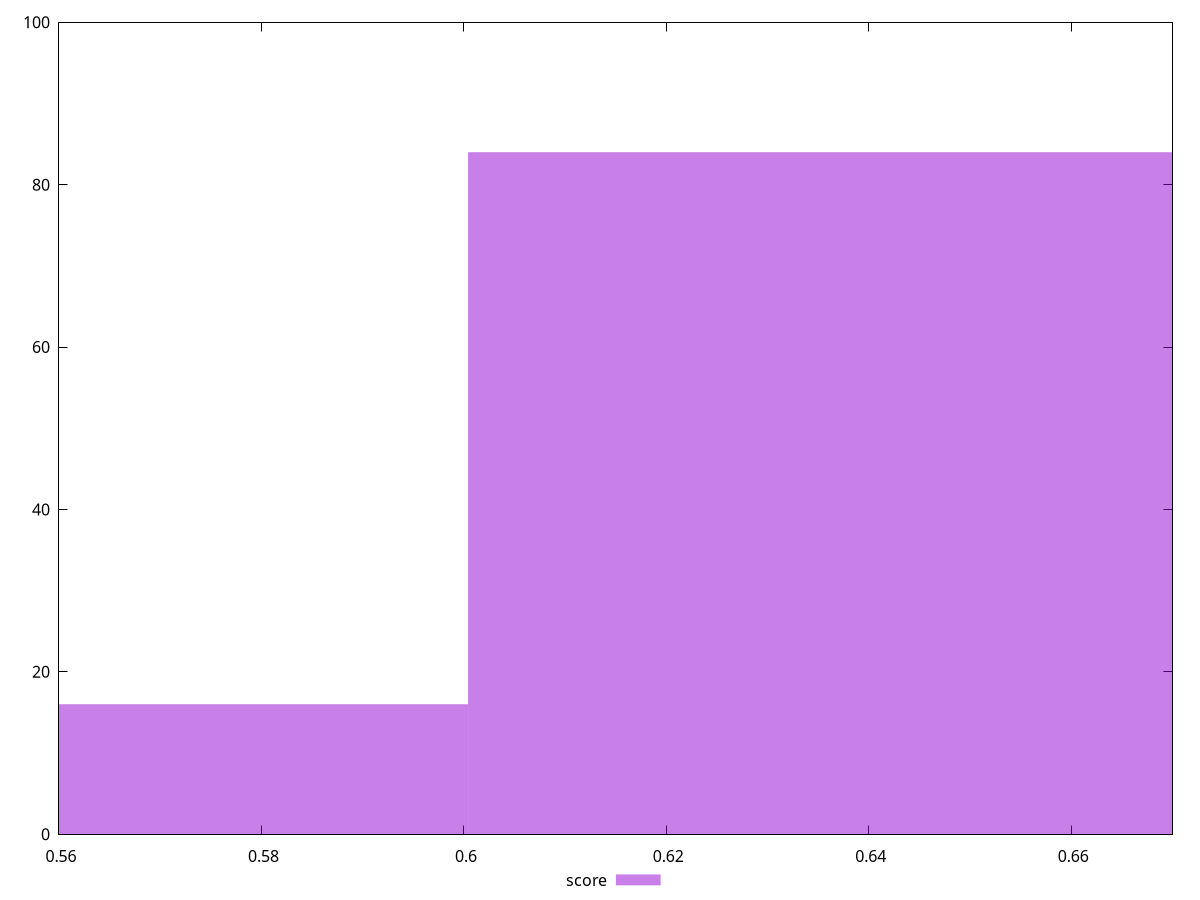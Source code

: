 reset

$score <<EOF
0.5603861220638865 16
0.6404412823587274 84
EOF

set key outside below
set boxwidth 0.08005516029484093
set xrange [0.56:0.67]
set yrange [0:100]
set trange [0:100]
set style fill transparent solid 0.5 noborder
set terminal svg size 640, 490 enhanced background rgb 'white'
set output "report_00018_2021-02-10T15-25-16.877Z/uses-webp-images/samples/pages+cached+noadtech/score/histogram.svg"

plot $score title "score" with boxes

reset
